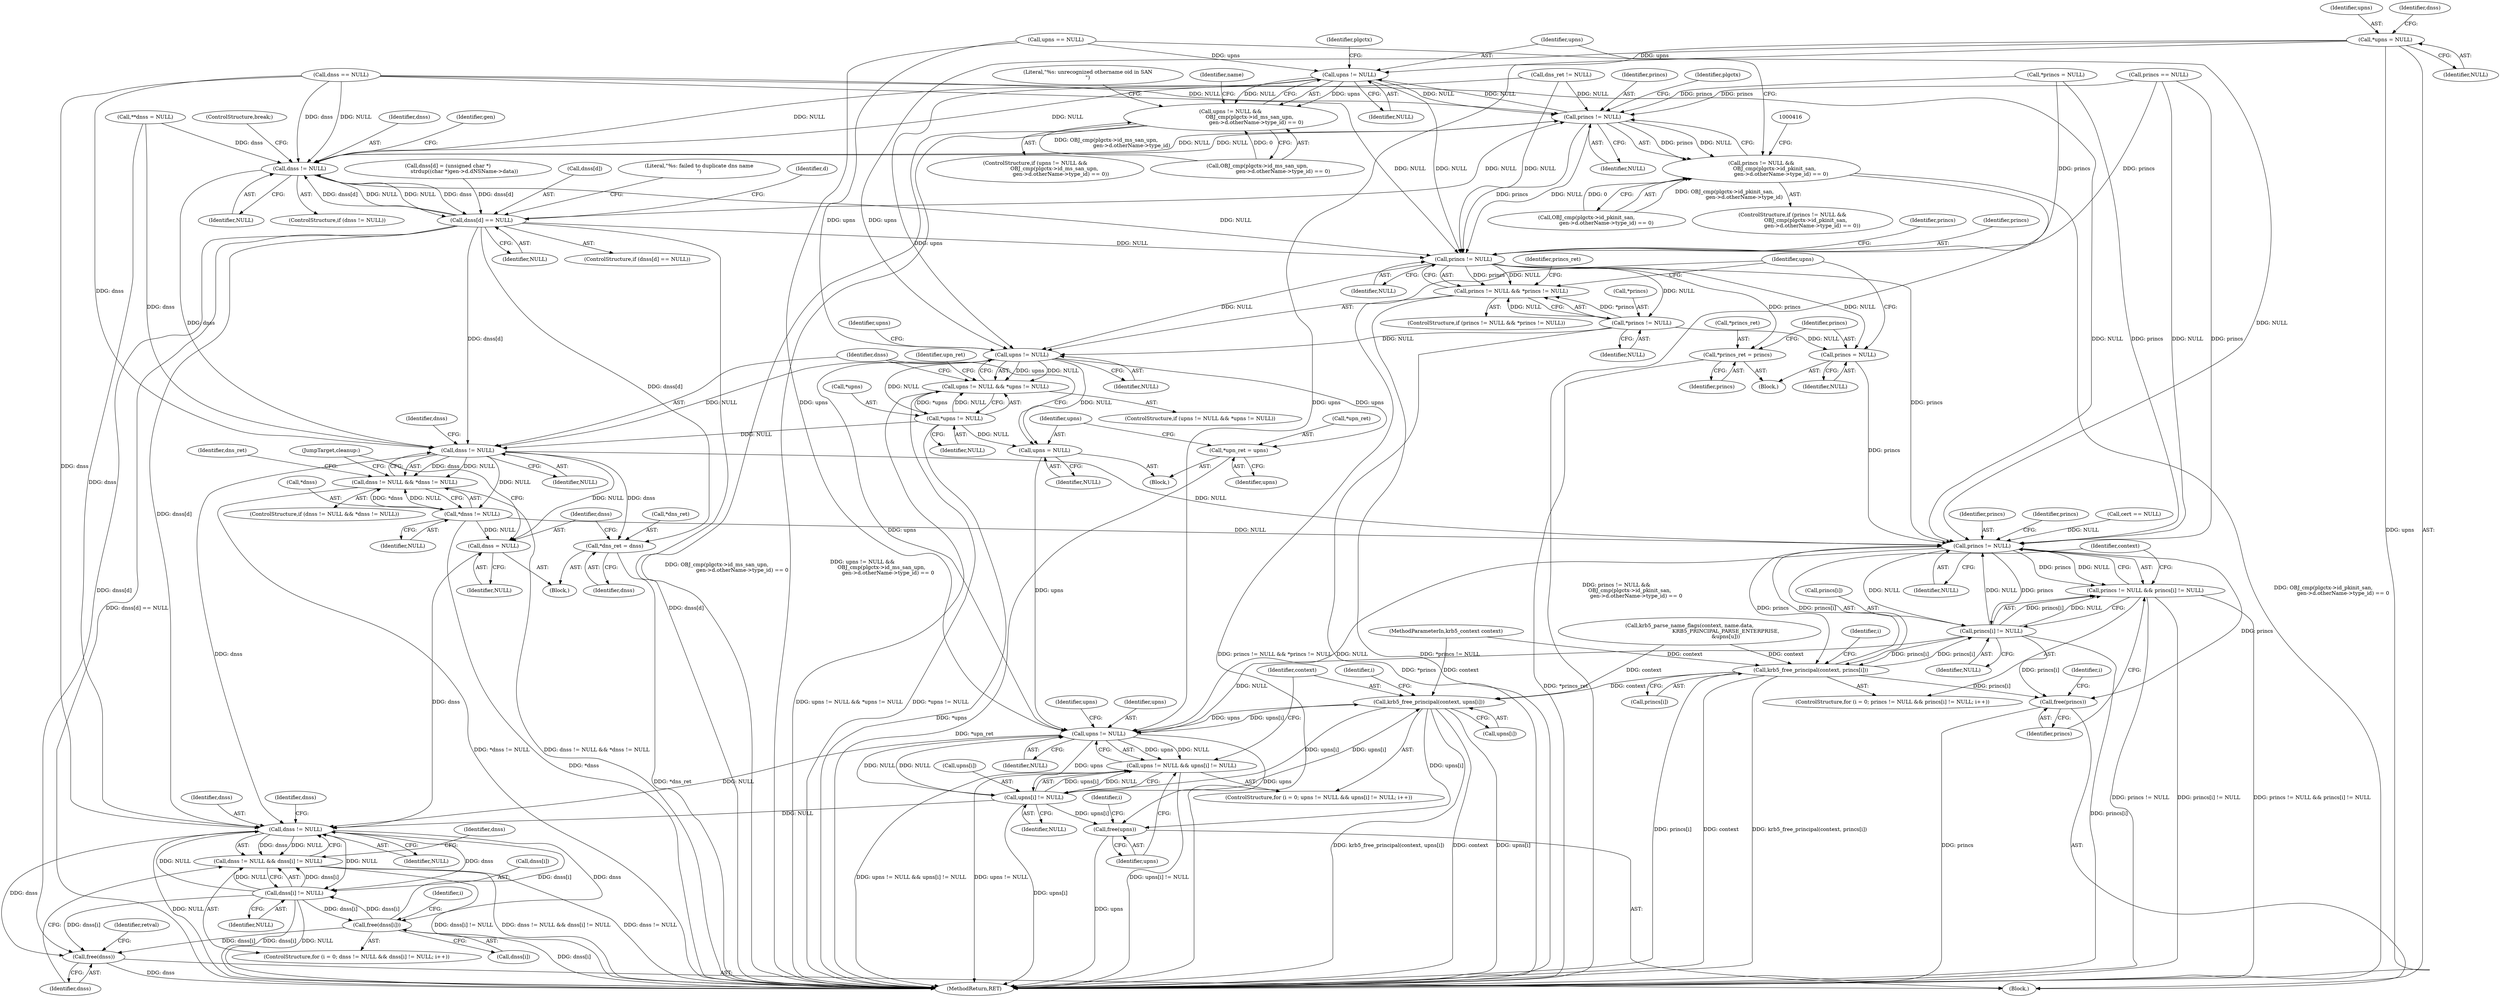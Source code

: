 digraph "0_krb5_50fe4074f188c2d4da0c421e96553acea8378db2@pointer" {
"1000139" [label="(Call,*upns = NULL)"];
"1000448" [label="(Call,upns != NULL)"];
"1000397" [label="(Call,princs != NULL)"];
"1000396" [label="(Call,princs != NULL &&\n                OBJ_cmp(plgctx->id_pkinit_san,\n                        gen->d.otherName->type_id) == 0)"];
"1000508" [label="(Call,dnss != NULL)"];
"1000557" [label="(Call,dnss[d] == NULL)"];
"1000589" [label="(Call,princs != NULL)"];
"1000588" [label="(Call,princs != NULL && *princs != NULL)"];
"1000592" [label="(Call,*princs != NULL)"];
"1000601" [label="(Call,princs = NULL)"];
"1000644" [label="(Call,princs != NULL)"];
"1000643" [label="(Call,princs != NULL && princs[i] != NULL)"];
"1000647" [label="(Call,princs[i] != NULL)"];
"1000654" [label="(Call,krb5_free_principal(context, princs[i]))"];
"1000659" [label="(Call,free(princs))"];
"1000676" [label="(Call,krb5_free_principal(context, upns[i]))"];
"1000666" [label="(Call,upns != NULL)"];
"1000665" [label="(Call,upns != NULL && upns[i] != NULL)"];
"1000669" [label="(Call,upns[i] != NULL)"];
"1000681" [label="(Call,free(upns))"];
"1000688" [label="(Call,dnss != NULL)"];
"1000687" [label="(Call,dnss != NULL && dnss[i] != NULL)"];
"1000691" [label="(Call,dnss[i] != NULL)"];
"1000698" [label="(Call,free(dnss[i]))"];
"1000702" [label="(Call,free(dnss))"];
"1000606" [label="(Call,upns != NULL)"];
"1000605" [label="(Call,upns != NULL && *upns != NULL)"];
"1000609" [label="(Call,*upns != NULL)"];
"1000618" [label="(Call,upns = NULL)"];
"1000623" [label="(Call,dnss != NULL)"];
"1000622" [label="(Call,dnss != NULL && *dnss != NULL)"];
"1000626" [label="(Call,*dnss != NULL)"];
"1000635" [label="(Call,dnss = NULL)"];
"1000631" [label="(Call,*dns_ret = dnss)"];
"1000614" [label="(Call,*upn_ret = upns)"];
"1000597" [label="(Call,*princs_ret = princs)"];
"1000447" [label="(Call,upns != NULL &&\n                       OBJ_cmp(plgctx->id_ms_san_upn,\n                               gen->d.otherName->type_id) == 0)"];
"1000509" [label="(Identifier,dnss)"];
"1000140" [label="(Identifier,upns)"];
"1000685" [label="(Identifier,i)"];
"1000693" [label="(Identifier,dnss)"];
"1000397" [label="(Call,princs != NULL)"];
"1000607" [label="(Identifier,upns)"];
"1000632" [label="(Call,*dns_ret)"];
"1000468" [label="(Identifier,name)"];
"1000403" [label="(Identifier,plgctx)"];
"1000139" [label="(Call,*upns = NULL)"];
"1000594" [label="(Identifier,princs)"];
"1000611" [label="(Identifier,upns)"];
"1000695" [label="(Identifier,NULL)"];
"1000603" [label="(Identifier,NULL)"];
"1000590" [label="(Identifier,princs)"];
"1000626" [label="(Call,*dnss != NULL)"];
"1000135" [label="(Call,*princs = NULL)"];
"1000477" [label="(Call,krb5_parse_name_flags(context, name.data,\n                                            KRB5_PRINCIPAL_PARSE_ENTERPRISE,\n                                            &upns[u]))"];
"1000660" [label="(Identifier,princs)"];
"1000313" [label="(Call,dns_ret != NULL)"];
"1000677" [label="(Identifier,context)"];
"1000620" [label="(Identifier,NULL)"];
"1000628" [label="(Identifier,dnss)"];
"1000141" [label="(Identifier,NULL)"];
"1000606" [label="(Call,upns != NULL)"];
"1000510" [label="(Identifier,NULL)"];
"1000646" [label="(Identifier,NULL)"];
"1000143" [label="(Call,**dnss = NULL)"];
"1000699" [label="(Call,dnss[i])"];
"1000598" [label="(Call,*princs_ret)"];
"1000688" [label="(Call,dnss != NULL)"];
"1000282" [label="(Call,princs == NULL)"];
"1000670" [label="(Call,upns[i])"];
"1000682" [label="(Identifier,upns)"];
"1000569" [label="(Identifier,d)"];
"1000561" [label="(Identifier,NULL)"];
"1000678" [label="(Call,upns[i])"];
"1000665" [label="(Call,upns != NULL && upns[i] != NULL)"];
"1000599" [label="(Identifier,princs_ret)"];
"1000627" [label="(Call,*dnss)"];
"1000507" [label="(ControlStructure,if (dnss != NULL))"];
"1000447" [label="(Call,upns != NULL &&\n                       OBJ_cmp(plgctx->id_ms_san_upn,\n                               gen->d.otherName->type_id) == 0)"];
"1000605" [label="(Call,upns != NULL && *upns != NULL)"];
"1000661" [label="(ControlStructure,for (i = 0; upns != NULL && upns[i] != NULL; i++))"];
"1000659" [label="(Call,free(princs))"];
"1000517" [label="(Identifier,gen)"];
"1000635" [label="(Call,dnss = NULL)"];
"1000690" [label="(Identifier,NULL)"];
"1000616" [label="(Identifier,upn_ret)"];
"1000634" [label="(Identifier,dnss)"];
"1000689" [label="(Identifier,dnss)"];
"1000593" [label="(Call,*princs)"];
"1000633" [label="(Identifier,dns_ret)"];
"1000698" [label="(Call,free(dnss[i]))"];
"1000669" [label="(Call,upns[i] != NULL)"];
"1000608" [label="(Identifier,NULL)"];
"1000687" [label="(Call,dnss != NULL && dnss[i] != NULL)"];
"1000588" [label="(Call,princs != NULL && *princs != NULL)"];
"1000666" [label="(Call,upns != NULL)"];
"1000502" [label="(Literal,\"%s: unrecognized othername oid in SAN\n\")"];
"1000602" [label="(Identifier,princs)"];
"1000621" [label="(ControlStructure,if (dnss != NULL && *dnss != NULL))"];
"1000676" [label="(Call,krb5_free_principal(context, upns[i]))"];
"1000619" [label="(Identifier,upns)"];
"1000111" [label="(Block,)"];
"1000622" [label="(Call,dnss != NULL && *dnss != NULL)"];
"1000683" [label="(ControlStructure,for (i = 0; dnss != NULL && dnss[i] != NULL; i++))"];
"1000655" [label="(Identifier,context)"];
"1000400" [label="(Call,OBJ_cmp(plgctx->id_pkinit_san,\n                        gen->d.otherName->type_id) == 0)"];
"1000572" [label="(ControlStructure,break;)"];
"1000564" [label="(Literal,\"%s: failed to duplicate dns name\n\")"];
"1000591" [label="(Identifier,NULL)"];
"1000601" [label="(Call,princs = NULL)"];
"1000656" [label="(Call,princs[i])"];
"1000557" [label="(Call,dnss[d] == NULL)"];
"1000681" [label="(Call,free(upns))"];
"1000663" [label="(Identifier,i)"];
"1000610" [label="(Call,*upns)"];
"1000636" [label="(Identifier,dnss)"];
"1000638" [label="(JumpTarget,cleanup:)"];
"1000540" [label="(Call,dnss[d] = (unsigned char *)\n                    strdup((char *)gen->d.dNSName->data))"];
"1000667" [label="(Identifier,upns)"];
"1000623" [label="(Call,dnss != NULL)"];
"1000649" [label="(Identifier,princs)"];
"1000399" [label="(Identifier,NULL)"];
"1000647" [label="(Call,princs[i] != NULL)"];
"1000700" [label="(Identifier,dnss)"];
"1000615" [label="(Call,*upn_ret)"];
"1000451" [label="(Call,OBJ_cmp(plgctx->id_ms_san_upn,\n                               gen->d.otherName->type_id) == 0)"];
"1000671" [label="(Identifier,upns)"];
"1000508" [label="(Call,dnss != NULL)"];
"1000631" [label="(Call,*dns_ret = dnss)"];
"1000703" [label="(Identifier,dnss)"];
"1000648" [label="(Call,princs[i])"];
"1000630" [label="(Block,)"];
"1000612" [label="(Identifier,NULL)"];
"1000692" [label="(Call,dnss[i])"];
"1000668" [label="(Identifier,NULL)"];
"1000637" [label="(Identifier,NULL)"];
"1000210" [label="(Call,cert == NULL)"];
"1000639" [label="(ControlStructure,for (i = 0; princs != NULL && princs[i] != NULL; i++))"];
"1000654" [label="(Call,krb5_free_principal(context, princs[i]))"];
"1000651" [label="(Identifier,NULL)"];
"1000614" [label="(Call,*upn_ret = upns)"];
"1000587" [label="(ControlStructure,if (princs != NULL && *princs != NULL))"];
"1000625" [label="(Identifier,NULL)"];
"1000448" [label="(Call,upns != NULL)"];
"1000449" [label="(Identifier,upns)"];
"1000395" [label="(ControlStructure,if (princs != NULL &&\n                OBJ_cmp(plgctx->id_pkinit_san,\n                        gen->d.otherName->type_id) == 0))"];
"1000675" [label="(Identifier,i)"];
"1000556" [label="(ControlStructure,if (dnss[d] == NULL))"];
"1000592" [label="(Call,*princs != NULL)"];
"1000697" [label="(Identifier,i)"];
"1000604" [label="(ControlStructure,if (upns != NULL && *upns != NULL))"];
"1000104" [label="(MethodParameterIn,krb5_context context)"];
"1000558" [label="(Call,dnss[d])"];
"1000702" [label="(Call,free(dnss))"];
"1000617" [label="(Identifier,upns)"];
"1000673" [label="(Identifier,NULL)"];
"1000597" [label="(Call,*princs_ret = princs)"];
"1000644" [label="(Call,princs != NULL)"];
"1000691" [label="(Call,dnss[i] != NULL)"];
"1000706" [label="(MethodReturn,RET)"];
"1000450" [label="(Identifier,NULL)"];
"1000609" [label="(Call,*upns != NULL)"];
"1000144" [label="(Identifier,dnss)"];
"1000304" [label="(Call,upns == NULL)"];
"1000595" [label="(Identifier,NULL)"];
"1000618" [label="(Call,upns = NULL)"];
"1000624" [label="(Identifier,dnss)"];
"1000643" [label="(Call,princs != NULL && princs[i] != NULL)"];
"1000596" [label="(Block,)"];
"1000398" [label="(Identifier,princs)"];
"1000454" [label="(Identifier,plgctx)"];
"1000705" [label="(Identifier,retval)"];
"1000600" [label="(Identifier,princs)"];
"1000645" [label="(Identifier,princs)"];
"1000629" [label="(Identifier,NULL)"];
"1000589" [label="(Call,princs != NULL)"];
"1000613" [label="(Block,)"];
"1000446" [label="(ControlStructure,if (upns != NULL &&\n                       OBJ_cmp(plgctx->id_ms_san_upn,\n                               gen->d.otherName->type_id) == 0))"];
"1000653" [label="(Identifier,i)"];
"1000327" [label="(Call,dnss == NULL)"];
"1000396" [label="(Call,princs != NULL &&\n                OBJ_cmp(plgctx->id_pkinit_san,\n                        gen->d.otherName->type_id) == 0)"];
"1000139" -> "1000111"  [label="AST: "];
"1000139" -> "1000141"  [label="CFG: "];
"1000140" -> "1000139"  [label="AST: "];
"1000141" -> "1000139"  [label="AST: "];
"1000144" -> "1000139"  [label="CFG: "];
"1000139" -> "1000706"  [label="DDG: upns"];
"1000139" -> "1000448"  [label="DDG: upns"];
"1000139" -> "1000606"  [label="DDG: upns"];
"1000139" -> "1000666"  [label="DDG: upns"];
"1000448" -> "1000447"  [label="AST: "];
"1000448" -> "1000450"  [label="CFG: "];
"1000449" -> "1000448"  [label="AST: "];
"1000450" -> "1000448"  [label="AST: "];
"1000454" -> "1000448"  [label="CFG: "];
"1000447" -> "1000448"  [label="CFG: "];
"1000448" -> "1000397"  [label="DDG: NULL"];
"1000448" -> "1000447"  [label="DDG: upns"];
"1000448" -> "1000447"  [label="DDG: NULL"];
"1000304" -> "1000448"  [label="DDG: upns"];
"1000397" -> "1000448"  [label="DDG: NULL"];
"1000448" -> "1000508"  [label="DDG: NULL"];
"1000448" -> "1000589"  [label="DDG: NULL"];
"1000448" -> "1000606"  [label="DDG: upns"];
"1000397" -> "1000396"  [label="AST: "];
"1000397" -> "1000399"  [label="CFG: "];
"1000398" -> "1000397"  [label="AST: "];
"1000399" -> "1000397"  [label="AST: "];
"1000403" -> "1000397"  [label="CFG: "];
"1000396" -> "1000397"  [label="CFG: "];
"1000397" -> "1000396"  [label="DDG: princs"];
"1000397" -> "1000396"  [label="DDG: NULL"];
"1000135" -> "1000397"  [label="DDG: princs"];
"1000282" -> "1000397"  [label="DDG: princs"];
"1000313" -> "1000397"  [label="DDG: NULL"];
"1000327" -> "1000397"  [label="DDG: NULL"];
"1000508" -> "1000397"  [label="DDG: NULL"];
"1000557" -> "1000397"  [label="DDG: NULL"];
"1000397" -> "1000508"  [label="DDG: NULL"];
"1000397" -> "1000589"  [label="DDG: princs"];
"1000397" -> "1000589"  [label="DDG: NULL"];
"1000396" -> "1000395"  [label="AST: "];
"1000396" -> "1000400"  [label="CFG: "];
"1000400" -> "1000396"  [label="AST: "];
"1000416" -> "1000396"  [label="CFG: "];
"1000449" -> "1000396"  [label="CFG: "];
"1000396" -> "1000706"  [label="DDG: princs != NULL &&\n                OBJ_cmp(plgctx->id_pkinit_san,\n                        gen->d.otherName->type_id) == 0"];
"1000396" -> "1000706"  [label="DDG: OBJ_cmp(plgctx->id_pkinit_san,\n                        gen->d.otherName->type_id) == 0"];
"1000400" -> "1000396"  [label="DDG: OBJ_cmp(plgctx->id_pkinit_san,\n                        gen->d.otherName->type_id)"];
"1000400" -> "1000396"  [label="DDG: 0"];
"1000508" -> "1000507"  [label="AST: "];
"1000508" -> "1000510"  [label="CFG: "];
"1000509" -> "1000508"  [label="AST: "];
"1000510" -> "1000508"  [label="AST: "];
"1000517" -> "1000508"  [label="CFG: "];
"1000572" -> "1000508"  [label="CFG: "];
"1000143" -> "1000508"  [label="DDG: dnss"];
"1000327" -> "1000508"  [label="DDG: dnss"];
"1000327" -> "1000508"  [label="DDG: NULL"];
"1000557" -> "1000508"  [label="DDG: dnss[d]"];
"1000557" -> "1000508"  [label="DDG: NULL"];
"1000313" -> "1000508"  [label="DDG: NULL"];
"1000508" -> "1000557"  [label="DDG: dnss"];
"1000508" -> "1000557"  [label="DDG: NULL"];
"1000508" -> "1000589"  [label="DDG: NULL"];
"1000508" -> "1000623"  [label="DDG: dnss"];
"1000557" -> "1000556"  [label="AST: "];
"1000557" -> "1000561"  [label="CFG: "];
"1000558" -> "1000557"  [label="AST: "];
"1000561" -> "1000557"  [label="AST: "];
"1000564" -> "1000557"  [label="CFG: "];
"1000569" -> "1000557"  [label="CFG: "];
"1000557" -> "1000706"  [label="DDG: dnss[d] == NULL"];
"1000557" -> "1000706"  [label="DDG: dnss[d]"];
"1000540" -> "1000557"  [label="DDG: dnss[d]"];
"1000557" -> "1000589"  [label="DDG: NULL"];
"1000557" -> "1000623"  [label="DDG: dnss[d]"];
"1000557" -> "1000631"  [label="DDG: dnss[d]"];
"1000557" -> "1000688"  [label="DDG: dnss[d]"];
"1000557" -> "1000702"  [label="DDG: dnss[d]"];
"1000589" -> "1000588"  [label="AST: "];
"1000589" -> "1000591"  [label="CFG: "];
"1000590" -> "1000589"  [label="AST: "];
"1000591" -> "1000589"  [label="AST: "];
"1000594" -> "1000589"  [label="CFG: "];
"1000588" -> "1000589"  [label="CFG: "];
"1000589" -> "1000588"  [label="DDG: princs"];
"1000589" -> "1000588"  [label="DDG: NULL"];
"1000135" -> "1000589"  [label="DDG: princs"];
"1000282" -> "1000589"  [label="DDG: princs"];
"1000313" -> "1000589"  [label="DDG: NULL"];
"1000327" -> "1000589"  [label="DDG: NULL"];
"1000589" -> "1000592"  [label="DDG: NULL"];
"1000589" -> "1000597"  [label="DDG: princs"];
"1000589" -> "1000601"  [label="DDG: NULL"];
"1000589" -> "1000606"  [label="DDG: NULL"];
"1000589" -> "1000644"  [label="DDG: princs"];
"1000588" -> "1000587"  [label="AST: "];
"1000588" -> "1000592"  [label="CFG: "];
"1000592" -> "1000588"  [label="AST: "];
"1000599" -> "1000588"  [label="CFG: "];
"1000607" -> "1000588"  [label="CFG: "];
"1000588" -> "1000706"  [label="DDG: princs != NULL && *princs != NULL"];
"1000588" -> "1000706"  [label="DDG: *princs != NULL"];
"1000592" -> "1000588"  [label="DDG: *princs"];
"1000592" -> "1000588"  [label="DDG: NULL"];
"1000592" -> "1000595"  [label="CFG: "];
"1000593" -> "1000592"  [label="AST: "];
"1000595" -> "1000592"  [label="AST: "];
"1000592" -> "1000706"  [label="DDG: *princs"];
"1000592" -> "1000601"  [label="DDG: NULL"];
"1000592" -> "1000606"  [label="DDG: NULL"];
"1000601" -> "1000596"  [label="AST: "];
"1000601" -> "1000603"  [label="CFG: "];
"1000602" -> "1000601"  [label="AST: "];
"1000603" -> "1000601"  [label="AST: "];
"1000607" -> "1000601"  [label="CFG: "];
"1000601" -> "1000644"  [label="DDG: princs"];
"1000644" -> "1000643"  [label="AST: "];
"1000644" -> "1000646"  [label="CFG: "];
"1000645" -> "1000644"  [label="AST: "];
"1000646" -> "1000644"  [label="AST: "];
"1000649" -> "1000644"  [label="CFG: "];
"1000643" -> "1000644"  [label="CFG: "];
"1000644" -> "1000643"  [label="DDG: princs"];
"1000644" -> "1000643"  [label="DDG: NULL"];
"1000654" -> "1000644"  [label="DDG: princs[i]"];
"1000135" -> "1000644"  [label="DDG: princs"];
"1000282" -> "1000644"  [label="DDG: princs"];
"1000282" -> "1000644"  [label="DDG: NULL"];
"1000304" -> "1000644"  [label="DDG: NULL"];
"1000327" -> "1000644"  [label="DDG: NULL"];
"1000623" -> "1000644"  [label="DDG: NULL"];
"1000210" -> "1000644"  [label="DDG: NULL"];
"1000647" -> "1000644"  [label="DDG: NULL"];
"1000626" -> "1000644"  [label="DDG: NULL"];
"1000644" -> "1000647"  [label="DDG: princs"];
"1000644" -> "1000647"  [label="DDG: NULL"];
"1000644" -> "1000654"  [label="DDG: princs"];
"1000644" -> "1000659"  [label="DDG: princs"];
"1000644" -> "1000666"  [label="DDG: NULL"];
"1000643" -> "1000639"  [label="AST: "];
"1000643" -> "1000647"  [label="CFG: "];
"1000647" -> "1000643"  [label="AST: "];
"1000655" -> "1000643"  [label="CFG: "];
"1000660" -> "1000643"  [label="CFG: "];
"1000643" -> "1000706"  [label="DDG: princs != NULL && princs[i] != NULL"];
"1000643" -> "1000706"  [label="DDG: princs != NULL"];
"1000643" -> "1000706"  [label="DDG: princs[i] != NULL"];
"1000647" -> "1000643"  [label="DDG: princs[i]"];
"1000647" -> "1000643"  [label="DDG: NULL"];
"1000647" -> "1000651"  [label="CFG: "];
"1000648" -> "1000647"  [label="AST: "];
"1000651" -> "1000647"  [label="AST: "];
"1000647" -> "1000706"  [label="DDG: princs[i]"];
"1000654" -> "1000647"  [label="DDG: princs[i]"];
"1000647" -> "1000654"  [label="DDG: princs[i]"];
"1000647" -> "1000659"  [label="DDG: princs[i]"];
"1000647" -> "1000666"  [label="DDG: NULL"];
"1000654" -> "1000639"  [label="AST: "];
"1000654" -> "1000656"  [label="CFG: "];
"1000655" -> "1000654"  [label="AST: "];
"1000656" -> "1000654"  [label="AST: "];
"1000653" -> "1000654"  [label="CFG: "];
"1000654" -> "1000706"  [label="DDG: princs[i]"];
"1000654" -> "1000706"  [label="DDG: context"];
"1000654" -> "1000706"  [label="DDG: krb5_free_principal(context, princs[i])"];
"1000477" -> "1000654"  [label="DDG: context"];
"1000104" -> "1000654"  [label="DDG: context"];
"1000654" -> "1000659"  [label="DDG: princs[i]"];
"1000654" -> "1000676"  [label="DDG: context"];
"1000659" -> "1000111"  [label="AST: "];
"1000659" -> "1000660"  [label="CFG: "];
"1000660" -> "1000659"  [label="AST: "];
"1000663" -> "1000659"  [label="CFG: "];
"1000659" -> "1000706"  [label="DDG: princs"];
"1000676" -> "1000661"  [label="AST: "];
"1000676" -> "1000678"  [label="CFG: "];
"1000677" -> "1000676"  [label="AST: "];
"1000678" -> "1000676"  [label="AST: "];
"1000675" -> "1000676"  [label="CFG: "];
"1000676" -> "1000706"  [label="DDG: upns[i]"];
"1000676" -> "1000706"  [label="DDG: krb5_free_principal(context, upns[i])"];
"1000676" -> "1000706"  [label="DDG: context"];
"1000676" -> "1000666"  [label="DDG: upns[i]"];
"1000676" -> "1000669"  [label="DDG: upns[i]"];
"1000477" -> "1000676"  [label="DDG: context"];
"1000104" -> "1000676"  [label="DDG: context"];
"1000669" -> "1000676"  [label="DDG: upns[i]"];
"1000666" -> "1000676"  [label="DDG: upns"];
"1000676" -> "1000681"  [label="DDG: upns[i]"];
"1000666" -> "1000665"  [label="AST: "];
"1000666" -> "1000668"  [label="CFG: "];
"1000667" -> "1000666"  [label="AST: "];
"1000668" -> "1000666"  [label="AST: "];
"1000671" -> "1000666"  [label="CFG: "];
"1000665" -> "1000666"  [label="CFG: "];
"1000666" -> "1000665"  [label="DDG: upns"];
"1000666" -> "1000665"  [label="DDG: NULL"];
"1000606" -> "1000666"  [label="DDG: upns"];
"1000304" -> "1000666"  [label="DDG: upns"];
"1000618" -> "1000666"  [label="DDG: upns"];
"1000669" -> "1000666"  [label="DDG: NULL"];
"1000666" -> "1000669"  [label="DDG: upns"];
"1000666" -> "1000669"  [label="DDG: NULL"];
"1000666" -> "1000681"  [label="DDG: upns"];
"1000666" -> "1000688"  [label="DDG: NULL"];
"1000665" -> "1000661"  [label="AST: "];
"1000665" -> "1000669"  [label="CFG: "];
"1000669" -> "1000665"  [label="AST: "];
"1000677" -> "1000665"  [label="CFG: "];
"1000682" -> "1000665"  [label="CFG: "];
"1000665" -> "1000706"  [label="DDG: upns != NULL"];
"1000665" -> "1000706"  [label="DDG: upns != NULL && upns[i] != NULL"];
"1000665" -> "1000706"  [label="DDG: upns[i] != NULL"];
"1000669" -> "1000665"  [label="DDG: upns[i]"];
"1000669" -> "1000665"  [label="DDG: NULL"];
"1000669" -> "1000673"  [label="CFG: "];
"1000670" -> "1000669"  [label="AST: "];
"1000673" -> "1000669"  [label="AST: "];
"1000669" -> "1000706"  [label="DDG: upns[i]"];
"1000669" -> "1000681"  [label="DDG: upns[i]"];
"1000669" -> "1000688"  [label="DDG: NULL"];
"1000681" -> "1000111"  [label="AST: "];
"1000681" -> "1000682"  [label="CFG: "];
"1000682" -> "1000681"  [label="AST: "];
"1000685" -> "1000681"  [label="CFG: "];
"1000681" -> "1000706"  [label="DDG: upns"];
"1000688" -> "1000687"  [label="AST: "];
"1000688" -> "1000690"  [label="CFG: "];
"1000689" -> "1000688"  [label="AST: "];
"1000690" -> "1000688"  [label="AST: "];
"1000693" -> "1000688"  [label="CFG: "];
"1000687" -> "1000688"  [label="CFG: "];
"1000688" -> "1000706"  [label="DDG: NULL"];
"1000688" -> "1000687"  [label="DDG: dnss"];
"1000688" -> "1000687"  [label="DDG: NULL"];
"1000623" -> "1000688"  [label="DDG: dnss"];
"1000327" -> "1000688"  [label="DDG: dnss"];
"1000635" -> "1000688"  [label="DDG: dnss"];
"1000143" -> "1000688"  [label="DDG: dnss"];
"1000698" -> "1000688"  [label="DDG: dnss[i]"];
"1000691" -> "1000688"  [label="DDG: NULL"];
"1000688" -> "1000691"  [label="DDG: dnss"];
"1000688" -> "1000691"  [label="DDG: NULL"];
"1000688" -> "1000698"  [label="DDG: dnss"];
"1000688" -> "1000702"  [label="DDG: dnss"];
"1000687" -> "1000683"  [label="AST: "];
"1000687" -> "1000691"  [label="CFG: "];
"1000691" -> "1000687"  [label="AST: "];
"1000700" -> "1000687"  [label="CFG: "];
"1000703" -> "1000687"  [label="CFG: "];
"1000687" -> "1000706"  [label="DDG: dnss != NULL && dnss[i] != NULL"];
"1000687" -> "1000706"  [label="DDG: dnss != NULL"];
"1000687" -> "1000706"  [label="DDG: dnss[i] != NULL"];
"1000691" -> "1000687"  [label="DDG: dnss[i]"];
"1000691" -> "1000687"  [label="DDG: NULL"];
"1000691" -> "1000695"  [label="CFG: "];
"1000692" -> "1000691"  [label="AST: "];
"1000695" -> "1000691"  [label="AST: "];
"1000691" -> "1000706"  [label="DDG: NULL"];
"1000691" -> "1000706"  [label="DDG: dnss[i]"];
"1000698" -> "1000691"  [label="DDG: dnss[i]"];
"1000691" -> "1000698"  [label="DDG: dnss[i]"];
"1000691" -> "1000702"  [label="DDG: dnss[i]"];
"1000698" -> "1000683"  [label="AST: "];
"1000698" -> "1000699"  [label="CFG: "];
"1000699" -> "1000698"  [label="AST: "];
"1000697" -> "1000698"  [label="CFG: "];
"1000698" -> "1000706"  [label="DDG: dnss[i]"];
"1000698" -> "1000702"  [label="DDG: dnss[i]"];
"1000702" -> "1000111"  [label="AST: "];
"1000702" -> "1000703"  [label="CFG: "];
"1000703" -> "1000702"  [label="AST: "];
"1000705" -> "1000702"  [label="CFG: "];
"1000702" -> "1000706"  [label="DDG: dnss"];
"1000606" -> "1000605"  [label="AST: "];
"1000606" -> "1000608"  [label="CFG: "];
"1000607" -> "1000606"  [label="AST: "];
"1000608" -> "1000606"  [label="AST: "];
"1000611" -> "1000606"  [label="CFG: "];
"1000605" -> "1000606"  [label="CFG: "];
"1000606" -> "1000605"  [label="DDG: upns"];
"1000606" -> "1000605"  [label="DDG: NULL"];
"1000304" -> "1000606"  [label="DDG: upns"];
"1000606" -> "1000609"  [label="DDG: NULL"];
"1000606" -> "1000614"  [label="DDG: upns"];
"1000606" -> "1000618"  [label="DDG: NULL"];
"1000606" -> "1000623"  [label="DDG: NULL"];
"1000605" -> "1000604"  [label="AST: "];
"1000605" -> "1000609"  [label="CFG: "];
"1000609" -> "1000605"  [label="AST: "];
"1000616" -> "1000605"  [label="CFG: "];
"1000624" -> "1000605"  [label="CFG: "];
"1000605" -> "1000706"  [label="DDG: upns != NULL && *upns != NULL"];
"1000605" -> "1000706"  [label="DDG: *upns != NULL"];
"1000609" -> "1000605"  [label="DDG: *upns"];
"1000609" -> "1000605"  [label="DDG: NULL"];
"1000609" -> "1000612"  [label="CFG: "];
"1000610" -> "1000609"  [label="AST: "];
"1000612" -> "1000609"  [label="AST: "];
"1000609" -> "1000706"  [label="DDG: *upns"];
"1000609" -> "1000618"  [label="DDG: NULL"];
"1000609" -> "1000623"  [label="DDG: NULL"];
"1000618" -> "1000613"  [label="AST: "];
"1000618" -> "1000620"  [label="CFG: "];
"1000619" -> "1000618"  [label="AST: "];
"1000620" -> "1000618"  [label="AST: "];
"1000624" -> "1000618"  [label="CFG: "];
"1000623" -> "1000622"  [label="AST: "];
"1000623" -> "1000625"  [label="CFG: "];
"1000624" -> "1000623"  [label="AST: "];
"1000625" -> "1000623"  [label="AST: "];
"1000628" -> "1000623"  [label="CFG: "];
"1000622" -> "1000623"  [label="CFG: "];
"1000623" -> "1000622"  [label="DDG: dnss"];
"1000623" -> "1000622"  [label="DDG: NULL"];
"1000143" -> "1000623"  [label="DDG: dnss"];
"1000327" -> "1000623"  [label="DDG: dnss"];
"1000623" -> "1000626"  [label="DDG: NULL"];
"1000623" -> "1000631"  [label="DDG: dnss"];
"1000623" -> "1000635"  [label="DDG: NULL"];
"1000622" -> "1000621"  [label="AST: "];
"1000622" -> "1000626"  [label="CFG: "];
"1000626" -> "1000622"  [label="AST: "];
"1000633" -> "1000622"  [label="CFG: "];
"1000638" -> "1000622"  [label="CFG: "];
"1000622" -> "1000706"  [label="DDG: dnss != NULL && *dnss != NULL"];
"1000622" -> "1000706"  [label="DDG: *dnss != NULL"];
"1000626" -> "1000622"  [label="DDG: *dnss"];
"1000626" -> "1000622"  [label="DDG: NULL"];
"1000626" -> "1000629"  [label="CFG: "];
"1000627" -> "1000626"  [label="AST: "];
"1000629" -> "1000626"  [label="AST: "];
"1000626" -> "1000706"  [label="DDG: *dnss"];
"1000626" -> "1000635"  [label="DDG: NULL"];
"1000635" -> "1000630"  [label="AST: "];
"1000635" -> "1000637"  [label="CFG: "];
"1000636" -> "1000635"  [label="AST: "];
"1000637" -> "1000635"  [label="AST: "];
"1000638" -> "1000635"  [label="CFG: "];
"1000631" -> "1000630"  [label="AST: "];
"1000631" -> "1000634"  [label="CFG: "];
"1000632" -> "1000631"  [label="AST: "];
"1000634" -> "1000631"  [label="AST: "];
"1000636" -> "1000631"  [label="CFG: "];
"1000631" -> "1000706"  [label="DDG: *dns_ret"];
"1000614" -> "1000613"  [label="AST: "];
"1000614" -> "1000617"  [label="CFG: "];
"1000615" -> "1000614"  [label="AST: "];
"1000617" -> "1000614"  [label="AST: "];
"1000619" -> "1000614"  [label="CFG: "];
"1000614" -> "1000706"  [label="DDG: *upn_ret"];
"1000597" -> "1000596"  [label="AST: "];
"1000597" -> "1000600"  [label="CFG: "];
"1000598" -> "1000597"  [label="AST: "];
"1000600" -> "1000597"  [label="AST: "];
"1000602" -> "1000597"  [label="CFG: "];
"1000597" -> "1000706"  [label="DDG: *princs_ret"];
"1000447" -> "1000446"  [label="AST: "];
"1000447" -> "1000451"  [label="CFG: "];
"1000451" -> "1000447"  [label="AST: "];
"1000468" -> "1000447"  [label="CFG: "];
"1000502" -> "1000447"  [label="CFG: "];
"1000447" -> "1000706"  [label="DDG: upns != NULL &&\n                       OBJ_cmp(plgctx->id_ms_san_upn,\n                               gen->d.otherName->type_id) == 0"];
"1000447" -> "1000706"  [label="DDG: OBJ_cmp(plgctx->id_ms_san_upn,\n                               gen->d.otherName->type_id) == 0"];
"1000451" -> "1000447"  [label="DDG: OBJ_cmp(plgctx->id_ms_san_upn,\n                               gen->d.otherName->type_id)"];
"1000451" -> "1000447"  [label="DDG: 0"];
}
